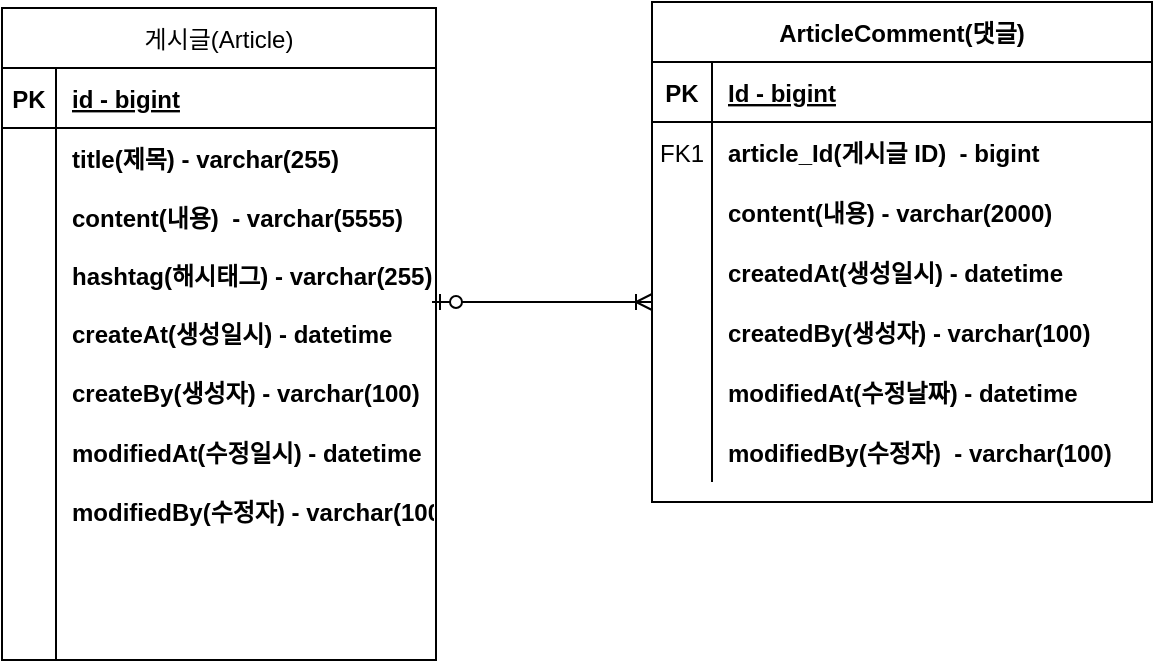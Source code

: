 <mxfile version="20.8.5" type="github">
  <diagram id="R2lEEEUBdFMjLlhIrx00" name="Page-1">
    <mxGraphModel dx="954" dy="592" grid="1" gridSize="10" guides="1" tooltips="1" connect="1" arrows="1" fold="1" page="1" pageScale="1" pageWidth="850" pageHeight="1100" math="0" shadow="0" extFonts="Permanent Marker^https://fonts.googleapis.com/css?family=Permanent+Marker">
      <root>
        <mxCell id="0" />
        <mxCell id="1" parent="0" />
        <mxCell id="C-vyLk0tnHw3VtMMgP7b-2" value="ArticleComment(댓글)" style="shape=table;startSize=30;container=1;collapsible=1;childLayout=tableLayout;fixedRows=1;rowLines=0;fontStyle=1;align=center;resizeLast=1;" parent="1" vertex="1">
          <mxGeometry x="450" y="120" width="250" height="250" as="geometry" />
        </mxCell>
        <mxCell id="C-vyLk0tnHw3VtMMgP7b-3" value="" style="shape=partialRectangle;collapsible=0;dropTarget=0;pointerEvents=0;fillColor=none;points=[[0,0.5],[1,0.5]];portConstraint=eastwest;top=0;left=0;right=0;bottom=1;" parent="C-vyLk0tnHw3VtMMgP7b-2" vertex="1">
          <mxGeometry y="30" width="250" height="30" as="geometry" />
        </mxCell>
        <mxCell id="C-vyLk0tnHw3VtMMgP7b-4" value="PK" style="shape=partialRectangle;overflow=hidden;connectable=0;fillColor=none;top=0;left=0;bottom=0;right=0;fontStyle=1;" parent="C-vyLk0tnHw3VtMMgP7b-3" vertex="1">
          <mxGeometry width="30" height="30" as="geometry">
            <mxRectangle width="30" height="30" as="alternateBounds" />
          </mxGeometry>
        </mxCell>
        <mxCell id="C-vyLk0tnHw3VtMMgP7b-5" value="Id - bigint" style="shape=partialRectangle;overflow=hidden;connectable=0;fillColor=none;top=0;left=0;bottom=0;right=0;align=left;spacingLeft=6;fontStyle=5;" parent="C-vyLk0tnHw3VtMMgP7b-3" vertex="1">
          <mxGeometry x="30" width="220" height="30" as="geometry">
            <mxRectangle width="220" height="30" as="alternateBounds" />
          </mxGeometry>
        </mxCell>
        <mxCell id="C-vyLk0tnHw3VtMMgP7b-6" value="" style="shape=partialRectangle;collapsible=0;dropTarget=0;pointerEvents=0;fillColor=none;points=[[0,0.5],[1,0.5]];portConstraint=eastwest;top=0;left=0;right=0;bottom=0;" parent="C-vyLk0tnHw3VtMMgP7b-2" vertex="1">
          <mxGeometry y="60" width="250" height="30" as="geometry" />
        </mxCell>
        <mxCell id="C-vyLk0tnHw3VtMMgP7b-7" value="FK1" style="shape=partialRectangle;overflow=hidden;connectable=0;fillColor=none;top=0;left=0;bottom=0;right=0;" parent="C-vyLk0tnHw3VtMMgP7b-6" vertex="1">
          <mxGeometry width="30" height="30" as="geometry">
            <mxRectangle width="30" height="30" as="alternateBounds" />
          </mxGeometry>
        </mxCell>
        <mxCell id="C-vyLk0tnHw3VtMMgP7b-8" value="article_Id(게시글 ID)  - bigint" style="shape=partialRectangle;overflow=hidden;connectable=0;fillColor=none;top=0;left=0;bottom=0;right=0;align=left;spacingLeft=6;fontStyle=1" parent="C-vyLk0tnHw3VtMMgP7b-6" vertex="1">
          <mxGeometry x="30" width="220" height="30" as="geometry">
            <mxRectangle width="220" height="30" as="alternateBounds" />
          </mxGeometry>
        </mxCell>
        <mxCell id="C-vyLk0tnHw3VtMMgP7b-9" value="" style="shape=partialRectangle;collapsible=0;dropTarget=0;pointerEvents=0;fillColor=none;points=[[0,0.5],[1,0.5]];portConstraint=eastwest;top=0;left=0;right=0;bottom=0;" parent="C-vyLk0tnHw3VtMMgP7b-2" vertex="1">
          <mxGeometry y="90" width="250" height="30" as="geometry" />
        </mxCell>
        <mxCell id="C-vyLk0tnHw3VtMMgP7b-10" value="" style="shape=partialRectangle;overflow=hidden;connectable=0;fillColor=none;top=0;left=0;bottom=0;right=0;" parent="C-vyLk0tnHw3VtMMgP7b-9" vertex="1">
          <mxGeometry width="30" height="30" as="geometry">
            <mxRectangle width="30" height="30" as="alternateBounds" />
          </mxGeometry>
        </mxCell>
        <mxCell id="C-vyLk0tnHw3VtMMgP7b-11" value="content(내용) - varchar(2000)" style="shape=partialRectangle;overflow=hidden;connectable=0;fillColor=none;top=0;left=0;bottom=0;right=0;align=left;spacingLeft=6;fontStyle=1" parent="C-vyLk0tnHw3VtMMgP7b-9" vertex="1">
          <mxGeometry x="30" width="220" height="30" as="geometry">
            <mxRectangle width="220" height="30" as="alternateBounds" />
          </mxGeometry>
        </mxCell>
        <mxCell id="njjPB-cUKUFbw1lk55MO-25" value="" style="shape=partialRectangle;collapsible=0;dropTarget=0;pointerEvents=0;fillColor=none;points=[[0,0.5],[1,0.5]];portConstraint=eastwest;top=0;left=0;right=0;bottom=0;" vertex="1" parent="C-vyLk0tnHw3VtMMgP7b-2">
          <mxGeometry y="120" width="250" height="30" as="geometry" />
        </mxCell>
        <mxCell id="njjPB-cUKUFbw1lk55MO-26" value="" style="shape=partialRectangle;overflow=hidden;connectable=0;fillColor=none;top=0;left=0;bottom=0;right=0;" vertex="1" parent="njjPB-cUKUFbw1lk55MO-25">
          <mxGeometry width="30" height="30" as="geometry">
            <mxRectangle width="30" height="30" as="alternateBounds" />
          </mxGeometry>
        </mxCell>
        <mxCell id="njjPB-cUKUFbw1lk55MO-27" value="createdAt(생성일시) - datetime" style="shape=partialRectangle;overflow=hidden;connectable=0;fillColor=none;top=0;left=0;bottom=0;right=0;align=left;spacingLeft=6;fontStyle=1" vertex="1" parent="njjPB-cUKUFbw1lk55MO-25">
          <mxGeometry x="30" width="220" height="30" as="geometry">
            <mxRectangle width="220" height="30" as="alternateBounds" />
          </mxGeometry>
        </mxCell>
        <mxCell id="njjPB-cUKUFbw1lk55MO-28" value="" style="shape=partialRectangle;collapsible=0;dropTarget=0;pointerEvents=0;fillColor=none;points=[[0,0.5],[1,0.5]];portConstraint=eastwest;top=0;left=0;right=0;bottom=0;" vertex="1" parent="C-vyLk0tnHw3VtMMgP7b-2">
          <mxGeometry y="150" width="250" height="30" as="geometry" />
        </mxCell>
        <mxCell id="njjPB-cUKUFbw1lk55MO-29" value="                " style="shape=partialRectangle;overflow=hidden;connectable=0;fillColor=none;top=0;left=0;bottom=0;right=0;" vertex="1" parent="njjPB-cUKUFbw1lk55MO-28">
          <mxGeometry width="30" height="30" as="geometry">
            <mxRectangle width="30" height="30" as="alternateBounds" />
          </mxGeometry>
        </mxCell>
        <mxCell id="njjPB-cUKUFbw1lk55MO-30" value="createdBy(생성자) - varchar(100)" style="shape=partialRectangle;overflow=hidden;connectable=0;fillColor=none;top=0;left=0;bottom=0;right=0;align=left;spacingLeft=6;fontStyle=1" vertex="1" parent="njjPB-cUKUFbw1lk55MO-28">
          <mxGeometry x="30" width="220" height="30" as="geometry">
            <mxRectangle width="220" height="30" as="alternateBounds" />
          </mxGeometry>
        </mxCell>
        <mxCell id="njjPB-cUKUFbw1lk55MO-31" value="" style="shape=partialRectangle;collapsible=0;dropTarget=0;pointerEvents=0;fillColor=none;points=[[0,0.5],[1,0.5]];portConstraint=eastwest;top=0;left=0;right=0;bottom=0;" vertex="1" parent="C-vyLk0tnHw3VtMMgP7b-2">
          <mxGeometry y="180" width="250" height="30" as="geometry" />
        </mxCell>
        <mxCell id="njjPB-cUKUFbw1lk55MO-32" value="                " style="shape=partialRectangle;overflow=hidden;connectable=0;fillColor=none;top=0;left=0;bottom=0;right=0;" vertex="1" parent="njjPB-cUKUFbw1lk55MO-31">
          <mxGeometry width="30" height="30" as="geometry">
            <mxRectangle width="30" height="30" as="alternateBounds" />
          </mxGeometry>
        </mxCell>
        <mxCell id="njjPB-cUKUFbw1lk55MO-33" value="modifiedAt(수정날짜) - datetime" style="shape=partialRectangle;overflow=hidden;connectable=0;fillColor=none;top=0;left=0;bottom=0;right=0;align=left;spacingLeft=6;fontStyle=1" vertex="1" parent="njjPB-cUKUFbw1lk55MO-31">
          <mxGeometry x="30" width="220" height="30" as="geometry">
            <mxRectangle width="220" height="30" as="alternateBounds" />
          </mxGeometry>
        </mxCell>
        <mxCell id="njjPB-cUKUFbw1lk55MO-34" value="" style="shape=partialRectangle;collapsible=0;dropTarget=0;pointerEvents=0;fillColor=none;points=[[0,0.5],[1,0.5]];portConstraint=eastwest;top=0;left=0;right=0;bottom=0;" vertex="1" parent="C-vyLk0tnHw3VtMMgP7b-2">
          <mxGeometry y="210" width="250" height="30" as="geometry" />
        </mxCell>
        <mxCell id="njjPB-cUKUFbw1lk55MO-35" value="                " style="shape=partialRectangle;overflow=hidden;connectable=0;fillColor=none;top=0;left=0;bottom=0;right=0;" vertex="1" parent="njjPB-cUKUFbw1lk55MO-34">
          <mxGeometry width="30" height="30" as="geometry">
            <mxRectangle width="30" height="30" as="alternateBounds" />
          </mxGeometry>
        </mxCell>
        <mxCell id="njjPB-cUKUFbw1lk55MO-36" value="modifiedBy(수정자)  - varchar(100)" style="shape=partialRectangle;overflow=hidden;connectable=0;fillColor=none;top=0;left=0;bottom=0;right=0;align=left;spacingLeft=6;fontStyle=1" vertex="1" parent="njjPB-cUKUFbw1lk55MO-34">
          <mxGeometry x="30" width="220" height="30" as="geometry">
            <mxRectangle width="220" height="30" as="alternateBounds" />
          </mxGeometry>
        </mxCell>
        <mxCell id="C-vyLk0tnHw3VtMMgP7b-23" value="게시글(Article)" style="shape=table;startSize=30;container=1;collapsible=1;childLayout=tableLayout;fixedRows=1;rowLines=0;fontStyle=0;align=center;resizeLast=1;" parent="1" vertex="1">
          <mxGeometry x="125" y="123" width="217" height="326" as="geometry" />
        </mxCell>
        <mxCell id="C-vyLk0tnHw3VtMMgP7b-24" value="" style="shape=partialRectangle;collapsible=0;dropTarget=0;pointerEvents=0;fillColor=none;points=[[0,0.5],[1,0.5]];portConstraint=eastwest;top=0;left=0;right=0;bottom=1;" parent="C-vyLk0tnHw3VtMMgP7b-23" vertex="1">
          <mxGeometry y="30" width="217" height="30" as="geometry" />
        </mxCell>
        <mxCell id="C-vyLk0tnHw3VtMMgP7b-25" value="PK" style="shape=partialRectangle;overflow=hidden;connectable=0;fillColor=none;top=0;left=0;bottom=0;right=0;fontStyle=1;" parent="C-vyLk0tnHw3VtMMgP7b-24" vertex="1">
          <mxGeometry width="27" height="30" as="geometry">
            <mxRectangle width="27" height="30" as="alternateBounds" />
          </mxGeometry>
        </mxCell>
        <mxCell id="C-vyLk0tnHw3VtMMgP7b-26" value="id - bigint" style="shape=partialRectangle;overflow=hidden;connectable=0;fillColor=none;top=0;left=0;bottom=0;right=0;align=left;spacingLeft=6;fontStyle=5;" parent="C-vyLk0tnHw3VtMMgP7b-24" vertex="1">
          <mxGeometry x="27" width="190" height="30" as="geometry">
            <mxRectangle width="190" height="30" as="alternateBounds" />
          </mxGeometry>
        </mxCell>
        <mxCell id="C-vyLk0tnHw3VtMMgP7b-27" value="" style="shape=partialRectangle;collapsible=0;dropTarget=0;pointerEvents=0;fillColor=none;points=[[0,0.5],[1,0.5]];portConstraint=eastwest;top=0;left=0;right=0;bottom=0;" parent="C-vyLk0tnHw3VtMMgP7b-23" vertex="1">
          <mxGeometry y="60" width="217" height="30" as="geometry" />
        </mxCell>
        <mxCell id="C-vyLk0tnHw3VtMMgP7b-28" value="" style="shape=partialRectangle;overflow=hidden;connectable=0;fillColor=none;top=0;left=0;bottom=0;right=0;" parent="C-vyLk0tnHw3VtMMgP7b-27" vertex="1">
          <mxGeometry width="27" height="30" as="geometry">
            <mxRectangle width="27" height="30" as="alternateBounds" />
          </mxGeometry>
        </mxCell>
        <mxCell id="C-vyLk0tnHw3VtMMgP7b-29" value="title(제목) - varchar(255)" style="shape=partialRectangle;overflow=hidden;connectable=0;fillColor=none;top=0;left=0;bottom=0;right=0;align=left;spacingLeft=6;fontStyle=1" parent="C-vyLk0tnHw3VtMMgP7b-27" vertex="1">
          <mxGeometry x="27" width="190" height="30" as="geometry">
            <mxRectangle width="190" height="30" as="alternateBounds" />
          </mxGeometry>
        </mxCell>
        <mxCell id="njjPB-cUKUFbw1lk55MO-1" value="" style="shape=partialRectangle;collapsible=0;dropTarget=0;pointerEvents=0;fillColor=none;points=[[0,0.5],[1,0.5]];portConstraint=eastwest;top=0;left=0;right=0;bottom=0;" vertex="1" parent="C-vyLk0tnHw3VtMMgP7b-23">
          <mxGeometry y="90" width="217" height="29" as="geometry" />
        </mxCell>
        <mxCell id="njjPB-cUKUFbw1lk55MO-2" value="" style="shape=partialRectangle;overflow=hidden;connectable=0;fillColor=none;top=0;left=0;bottom=0;right=0;" vertex="1" parent="njjPB-cUKUFbw1lk55MO-1">
          <mxGeometry width="27" height="29" as="geometry">
            <mxRectangle width="27" height="29" as="alternateBounds" />
          </mxGeometry>
        </mxCell>
        <mxCell id="njjPB-cUKUFbw1lk55MO-3" value="content(내용)  - varchar(5555)" style="shape=partialRectangle;overflow=hidden;connectable=0;fillColor=none;top=0;left=0;bottom=0;right=0;align=left;spacingLeft=6;fontStyle=1" vertex="1" parent="njjPB-cUKUFbw1lk55MO-1">
          <mxGeometry x="27" width="190" height="29" as="geometry">
            <mxRectangle width="190" height="29" as="alternateBounds" />
          </mxGeometry>
        </mxCell>
        <mxCell id="njjPB-cUKUFbw1lk55MO-38" value="" style="shape=partialRectangle;collapsible=0;dropTarget=0;pointerEvents=0;fillColor=none;points=[[0,0.5],[1,0.5]];portConstraint=eastwest;top=0;left=0;right=0;bottom=0;fontStyle=0;fontSize=11;" vertex="1" parent="C-vyLk0tnHw3VtMMgP7b-23">
          <mxGeometry y="119" width="217" height="29" as="geometry" />
        </mxCell>
        <mxCell id="njjPB-cUKUFbw1lk55MO-39" value="" style="shape=partialRectangle;overflow=hidden;connectable=0;fillColor=none;top=0;left=0;bottom=0;right=0;" vertex="1" parent="njjPB-cUKUFbw1lk55MO-38">
          <mxGeometry width="27" height="29" as="geometry">
            <mxRectangle width="27" height="29" as="alternateBounds" />
          </mxGeometry>
        </mxCell>
        <mxCell id="njjPB-cUKUFbw1lk55MO-40" value="hashtag(해시태그) - varchar(255)" style="shape=partialRectangle;overflow=hidden;connectable=0;fillColor=none;top=0;left=0;bottom=0;right=0;align=left;spacingLeft=6;fontStyle=1" vertex="1" parent="njjPB-cUKUFbw1lk55MO-38">
          <mxGeometry x="27" width="190" height="29" as="geometry">
            <mxRectangle width="190" height="29" as="alternateBounds" />
          </mxGeometry>
        </mxCell>
        <mxCell id="njjPB-cUKUFbw1lk55MO-19" value="" style="shape=partialRectangle;collapsible=0;dropTarget=0;pointerEvents=0;fillColor=none;points=[[0,0.5],[1,0.5]];portConstraint=eastwest;top=0;left=0;right=0;bottom=0;" vertex="1" parent="C-vyLk0tnHw3VtMMgP7b-23">
          <mxGeometry y="148" width="217" height="29" as="geometry" />
        </mxCell>
        <mxCell id="njjPB-cUKUFbw1lk55MO-20" value="" style="shape=partialRectangle;overflow=hidden;connectable=0;fillColor=none;top=0;left=0;bottom=0;right=0;" vertex="1" parent="njjPB-cUKUFbw1lk55MO-19">
          <mxGeometry width="27" height="29" as="geometry">
            <mxRectangle width="27" height="29" as="alternateBounds" />
          </mxGeometry>
        </mxCell>
        <mxCell id="njjPB-cUKUFbw1lk55MO-21" value="createAt(생성일시) - datetime" style="shape=partialRectangle;overflow=hidden;connectable=0;fillColor=none;top=0;left=0;bottom=0;right=0;align=left;spacingLeft=6;fontStyle=1" vertex="1" parent="njjPB-cUKUFbw1lk55MO-19">
          <mxGeometry x="27" width="190" height="29" as="geometry">
            <mxRectangle width="190" height="29" as="alternateBounds" />
          </mxGeometry>
        </mxCell>
        <mxCell id="njjPB-cUKUFbw1lk55MO-4" value="" style="shape=partialRectangle;collapsible=0;dropTarget=0;pointerEvents=0;fillColor=none;points=[[0,0.5],[1,0.5]];portConstraint=eastwest;top=0;left=0;right=0;bottom=0;" vertex="1" parent="C-vyLk0tnHw3VtMMgP7b-23">
          <mxGeometry y="177" width="217" height="30" as="geometry" />
        </mxCell>
        <mxCell id="njjPB-cUKUFbw1lk55MO-5" value="    " style="shape=partialRectangle;overflow=hidden;connectable=0;fillColor=none;top=0;left=0;bottom=0;right=0;" vertex="1" parent="njjPB-cUKUFbw1lk55MO-4">
          <mxGeometry width="27" height="30" as="geometry">
            <mxRectangle width="27" height="30" as="alternateBounds" />
          </mxGeometry>
        </mxCell>
        <mxCell id="njjPB-cUKUFbw1lk55MO-6" value="createBy(생성자) - varchar(100)" style="shape=partialRectangle;overflow=hidden;connectable=0;fillColor=none;top=0;left=0;bottom=0;right=0;align=left;spacingLeft=6;fontStyle=1" vertex="1" parent="njjPB-cUKUFbw1lk55MO-4">
          <mxGeometry x="27" width="190" height="30" as="geometry">
            <mxRectangle width="190" height="30" as="alternateBounds" />
          </mxGeometry>
        </mxCell>
        <mxCell id="njjPB-cUKUFbw1lk55MO-7" value="" style="shape=partialRectangle;collapsible=0;dropTarget=0;pointerEvents=0;fillColor=none;points=[[0,0.5],[1,0.5]];portConstraint=eastwest;top=0;left=0;right=0;bottom=0;" vertex="1" parent="C-vyLk0tnHw3VtMMgP7b-23">
          <mxGeometry y="207" width="217" height="30" as="geometry" />
        </mxCell>
        <mxCell id="njjPB-cUKUFbw1lk55MO-8" value="" style="shape=partialRectangle;overflow=hidden;connectable=0;fillColor=none;top=0;left=0;bottom=0;right=0;" vertex="1" parent="njjPB-cUKUFbw1lk55MO-7">
          <mxGeometry width="27" height="30" as="geometry">
            <mxRectangle width="27" height="30" as="alternateBounds" />
          </mxGeometry>
        </mxCell>
        <mxCell id="njjPB-cUKUFbw1lk55MO-9" value="modifiedAt(수정일시) - datetime" style="shape=partialRectangle;overflow=hidden;connectable=0;fillColor=none;top=0;left=0;bottom=0;right=0;align=left;spacingLeft=6;fontStyle=1" vertex="1" parent="njjPB-cUKUFbw1lk55MO-7">
          <mxGeometry x="27" width="190" height="30" as="geometry">
            <mxRectangle width="190" height="30" as="alternateBounds" />
          </mxGeometry>
        </mxCell>
        <mxCell id="njjPB-cUKUFbw1lk55MO-22" value="" style="shape=partialRectangle;collapsible=0;dropTarget=0;pointerEvents=0;fillColor=none;points=[[0,0.5],[1,0.5]];portConstraint=eastwest;top=0;left=0;right=0;bottom=0;" vertex="1" parent="C-vyLk0tnHw3VtMMgP7b-23">
          <mxGeometry y="237" width="217" height="29" as="geometry" />
        </mxCell>
        <mxCell id="njjPB-cUKUFbw1lk55MO-23" value="" style="shape=partialRectangle;overflow=hidden;connectable=0;fillColor=none;top=0;left=0;bottom=0;right=0;" vertex="1" parent="njjPB-cUKUFbw1lk55MO-22">
          <mxGeometry width="27" height="29" as="geometry">
            <mxRectangle width="27" height="29" as="alternateBounds" />
          </mxGeometry>
        </mxCell>
        <mxCell id="njjPB-cUKUFbw1lk55MO-24" value="modifiedBy(수정자) - varchar(100)" style="shape=partialRectangle;overflow=hidden;connectable=0;fillColor=none;top=0;left=0;bottom=0;right=0;align=left;spacingLeft=6;fontStyle=1" vertex="1" parent="njjPB-cUKUFbw1lk55MO-22">
          <mxGeometry x="27" width="190" height="29" as="geometry">
            <mxRectangle width="190" height="29" as="alternateBounds" />
          </mxGeometry>
        </mxCell>
        <mxCell id="njjPB-cUKUFbw1lk55MO-10" value="" style="shape=partialRectangle;collapsible=0;dropTarget=0;pointerEvents=0;fillColor=none;points=[[0,0.5],[1,0.5]];portConstraint=eastwest;top=0;left=0;right=0;bottom=0;" vertex="1" parent="C-vyLk0tnHw3VtMMgP7b-23">
          <mxGeometry y="266" width="217" height="30" as="geometry" />
        </mxCell>
        <mxCell id="njjPB-cUKUFbw1lk55MO-11" value="" style="shape=partialRectangle;overflow=hidden;connectable=0;fillColor=none;top=0;left=0;bottom=0;right=0;" vertex="1" parent="njjPB-cUKUFbw1lk55MO-10">
          <mxGeometry width="27" height="30" as="geometry">
            <mxRectangle width="27" height="30" as="alternateBounds" />
          </mxGeometry>
        </mxCell>
        <mxCell id="njjPB-cUKUFbw1lk55MO-12" value="" style="shape=partialRectangle;overflow=hidden;connectable=0;fillColor=none;top=0;left=0;bottom=0;right=0;align=left;spacingLeft=6;" vertex="1" parent="njjPB-cUKUFbw1lk55MO-10">
          <mxGeometry x="27" width="190" height="30" as="geometry">
            <mxRectangle width="190" height="30" as="alternateBounds" />
          </mxGeometry>
        </mxCell>
        <mxCell id="njjPB-cUKUFbw1lk55MO-13" value="" style="shape=partialRectangle;collapsible=0;dropTarget=0;pointerEvents=0;fillColor=none;points=[[0,0.5],[1,0.5]];portConstraint=eastwest;top=0;left=0;right=0;bottom=0;" vertex="1" parent="C-vyLk0tnHw3VtMMgP7b-23">
          <mxGeometry y="296" width="217" height="30" as="geometry" />
        </mxCell>
        <mxCell id="njjPB-cUKUFbw1lk55MO-14" value="" style="shape=partialRectangle;overflow=hidden;connectable=0;fillColor=none;top=0;left=0;bottom=0;right=0;" vertex="1" parent="njjPB-cUKUFbw1lk55MO-13">
          <mxGeometry width="27" height="30" as="geometry">
            <mxRectangle width="27" height="30" as="alternateBounds" />
          </mxGeometry>
        </mxCell>
        <mxCell id="njjPB-cUKUFbw1lk55MO-15" value="" style="shape=partialRectangle;overflow=hidden;connectable=0;fillColor=none;top=0;left=0;bottom=0;right=0;align=left;spacingLeft=6;" vertex="1" parent="njjPB-cUKUFbw1lk55MO-13">
          <mxGeometry x="27" width="190" height="30" as="geometry">
            <mxRectangle width="190" height="30" as="alternateBounds" />
          </mxGeometry>
        </mxCell>
        <mxCell id="njjPB-cUKUFbw1lk55MO-37" value="" style="edgeStyle=entityRelationEdgeStyle;fontSize=12;html=1;endArrow=ERoneToMany;startArrow=ERzeroToOne;rounded=0;" edge="1" parent="1">
          <mxGeometry width="100" height="100" relative="1" as="geometry">
            <mxPoint x="340" y="270" as="sourcePoint" />
            <mxPoint x="450" y="270" as="targetPoint" />
          </mxGeometry>
        </mxCell>
      </root>
    </mxGraphModel>
  </diagram>
</mxfile>
